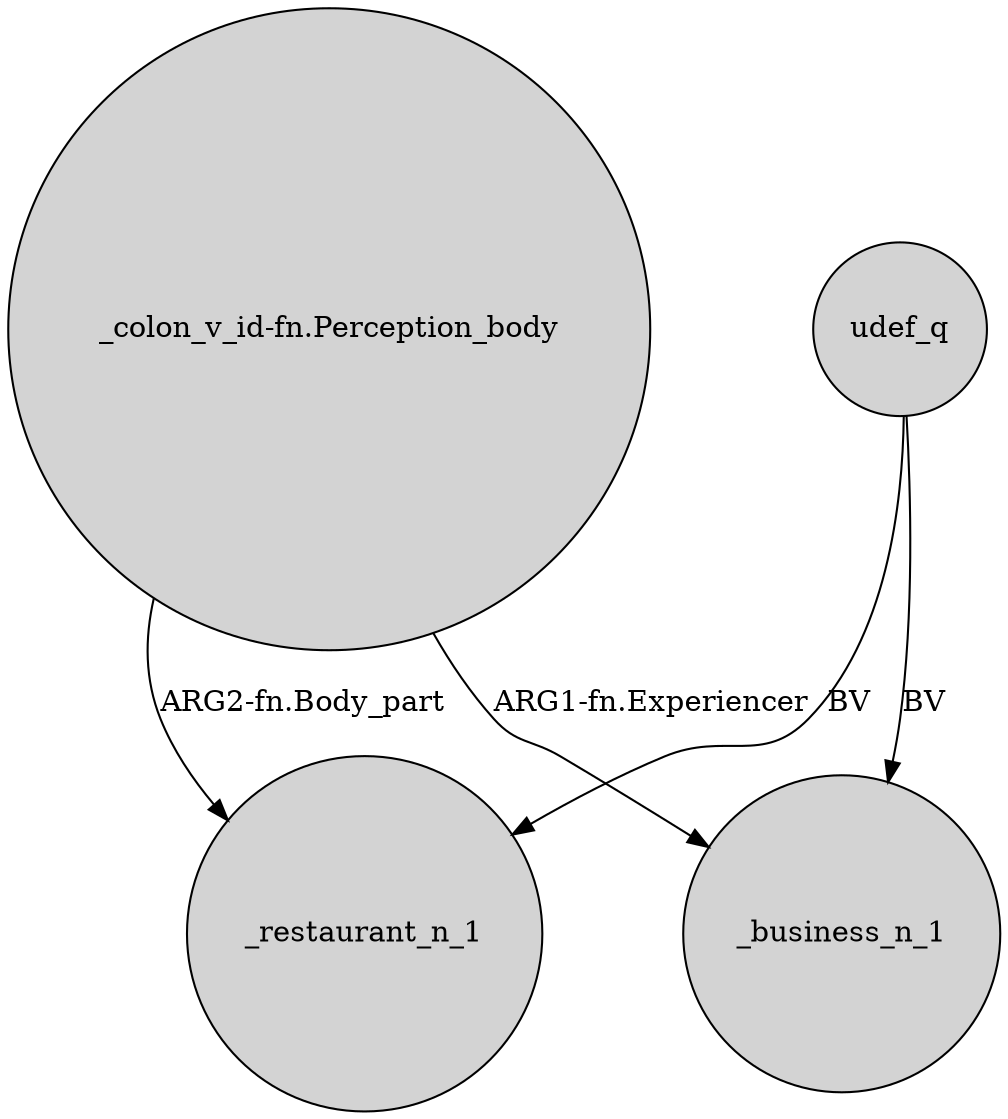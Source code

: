 digraph {
	node [shape=circle style=filled]
	"_colon_v_id-fn.Perception_body" -> _restaurant_n_1 [label="ARG2-fn.Body_part"]
	udef_q -> _business_n_1 [label=BV]
	udef_q -> _restaurant_n_1 [label=BV]
	"_colon_v_id-fn.Perception_body" -> _business_n_1 [label="ARG1-fn.Experiencer"]
}
